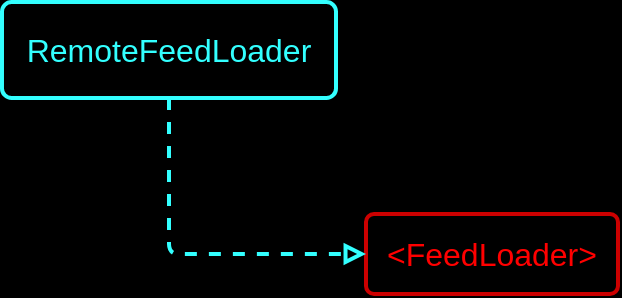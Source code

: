 <mxfile version="21.2.3" type="device">
  <diagram name="Page-1" id="XcvUtTrIk60pD0x3uBPi">
    <mxGraphModel dx="1434" dy="743" grid="0" gridSize="10" guides="1" tooltips="1" connect="1" arrows="1" fold="1" page="1" pageScale="1" pageWidth="827" pageHeight="1169" background="#000000" math="0" shadow="0">
      <root>
        <mxCell id="0" />
        <mxCell id="1" parent="0" />
        <mxCell id="CGQRFn6xAz2-C5GkMLI7-1" value="&amp;lt;FeedLoader&amp;gt;" style="rounded=1;arcSize=10;whiteSpace=wrap;html=1;align=center;fillColor=none;strokeWidth=2;strokeColor=#CC0000;fontColor=#FF0000;fontSize=16;" vertex="1" parent="1">
          <mxGeometry x="327" y="315" width="126" height="40" as="geometry" />
        </mxCell>
        <mxCell id="CGQRFn6xAz2-C5GkMLI7-3" style="edgeStyle=orthogonalEdgeStyle;rounded=1;orthogonalLoop=1;jettySize=auto;html=1;exitX=0.5;exitY=1;exitDx=0;exitDy=0;entryX=0;entryY=0.5;entryDx=0;entryDy=0;dashed=1;endArrow=block;endFill=0;startArrow=none;startFill=0;fontSize=16;fillColor=none;strokeColor=#33FFFF;fontColor=#33FFFF;arcSize=10;strokeWidth=2;" edge="1" parent="1" source="CGQRFn6xAz2-C5GkMLI7-2" target="CGQRFn6xAz2-C5GkMLI7-1">
          <mxGeometry relative="1" as="geometry" />
        </mxCell>
        <mxCell id="CGQRFn6xAz2-C5GkMLI7-2" value="RemoteFeedLoader" style="rounded=1;arcSize=10;whiteSpace=wrap;html=1;align=center;fillColor=none;strokeWidth=2;strokeColor=#33FFFF;fontColor=#33FFFF;fontSize=16;" vertex="1" parent="1">
          <mxGeometry x="145" y="209" width="167" height="48" as="geometry" />
        </mxCell>
      </root>
    </mxGraphModel>
  </diagram>
</mxfile>
